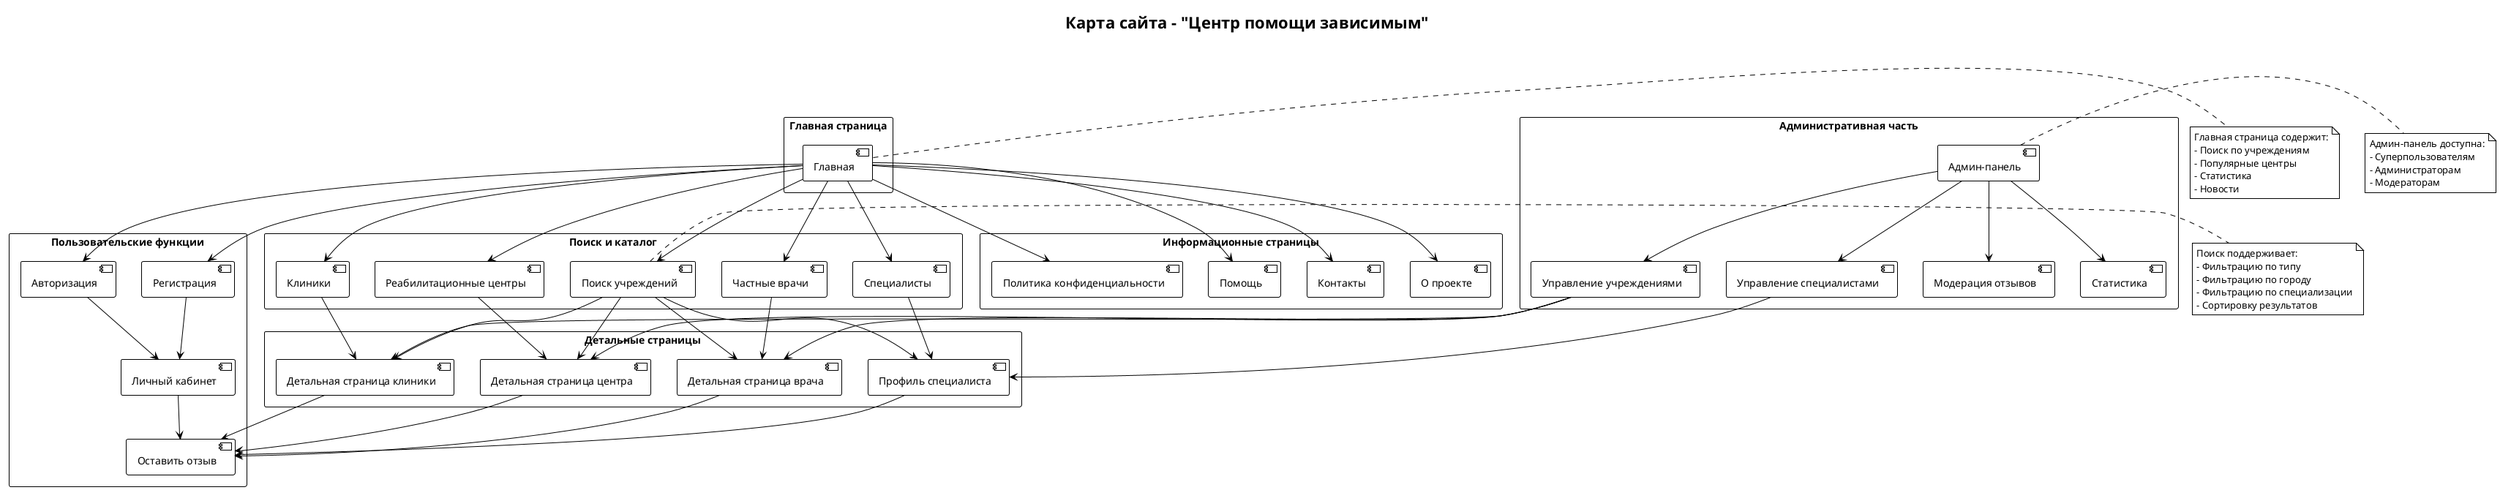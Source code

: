 @startuml
!theme plain
skinparam packageStyle rectangle

title Карта сайта - "Центр помощи зависимым"

package "Главная страница" {
    [Главная] as Home
}

package "Поиск и каталог" {
    [Поиск учреждений] as Search
    [Реабилитационные центры] as RehabCenters
    [Клиники] as Clinics
    [Частные врачи] as PrivateDoctors
    [Специалисты] as Specialists
}

package "Детальные страницы" {
    [Детальная страница центра] as RehabDetail
    [Детальная страница клиники] as ClinicDetail
    [Детальная страница врача] as DoctorDetail
    [Профиль специалиста] as SpecialistDetail
}

package "Пользовательские функции" {
    [Регистрация] as Register
    [Авторизация] as Login
    [Личный кабинет] as Profile
    [Оставить отзыв] as Review
}

package "Административная часть" {
    [Админ-панель] as Admin
    [Управление учреждениями] as ManageFacilities
    [Управление специалистами] as ManageSpecialists
    [Модерация отзывов] as ModerateReviews
    [Статистика] as Statistics
}

package "Информационные страницы" {
    [О проекте] as About
    [Контакты] as Contacts
    [Помощь] as Help
    [Политика конфиденциальности] as Privacy
}

' Основная навигация
Home --> Search
Home --> RehabCenters
Home --> Clinics
Home --> PrivateDoctors
Home --> Specialists
Home --> About
Home --> Contacts

' Поиск и каталог
Search --> RehabDetail
Search --> ClinicDetail
Search --> DoctorDetail
Search --> SpecialistDetail

RehabCenters --> RehabDetail
Clinics --> ClinicDetail
PrivateDoctors --> DoctorDetail
Specialists --> SpecialistDetail

' Детальные страницы
RehabDetail --> Review
ClinicDetail --> Review
DoctorDetail --> Review
SpecialistDetail --> Review

' Пользовательские функции
Home --> Register
Home --> Login
Register --> Profile
Login --> Profile
Profile --> Review

' Административная часть
Admin --> ManageFacilities
Admin --> ManageSpecialists
Admin --> ModerateReviews
Admin --> Statistics

ManageFacilities --> RehabDetail
ManageFacilities --> ClinicDetail
ManageFacilities --> DoctorDetail
ManageSpecialists --> SpecialistDetail

' Информационные страницы
Home --> Help
Home --> Privacy

note right of Home
  Главная страница содержит:
  - Поиск по учреждениям
  - Популярные центры
  - Статистика
  - Новости
end note

note right of Search
  Поиск поддерживает:
  - Фильтрацию по типу
  - Фильтрацию по городу
  - Фильтрацию по специализации
  - Сортировку результатов
end note

note right of Admin
  Админ-панель доступна:
  - Суперпользователям
  - Администраторам
  - Модераторам
end note

@enduml 